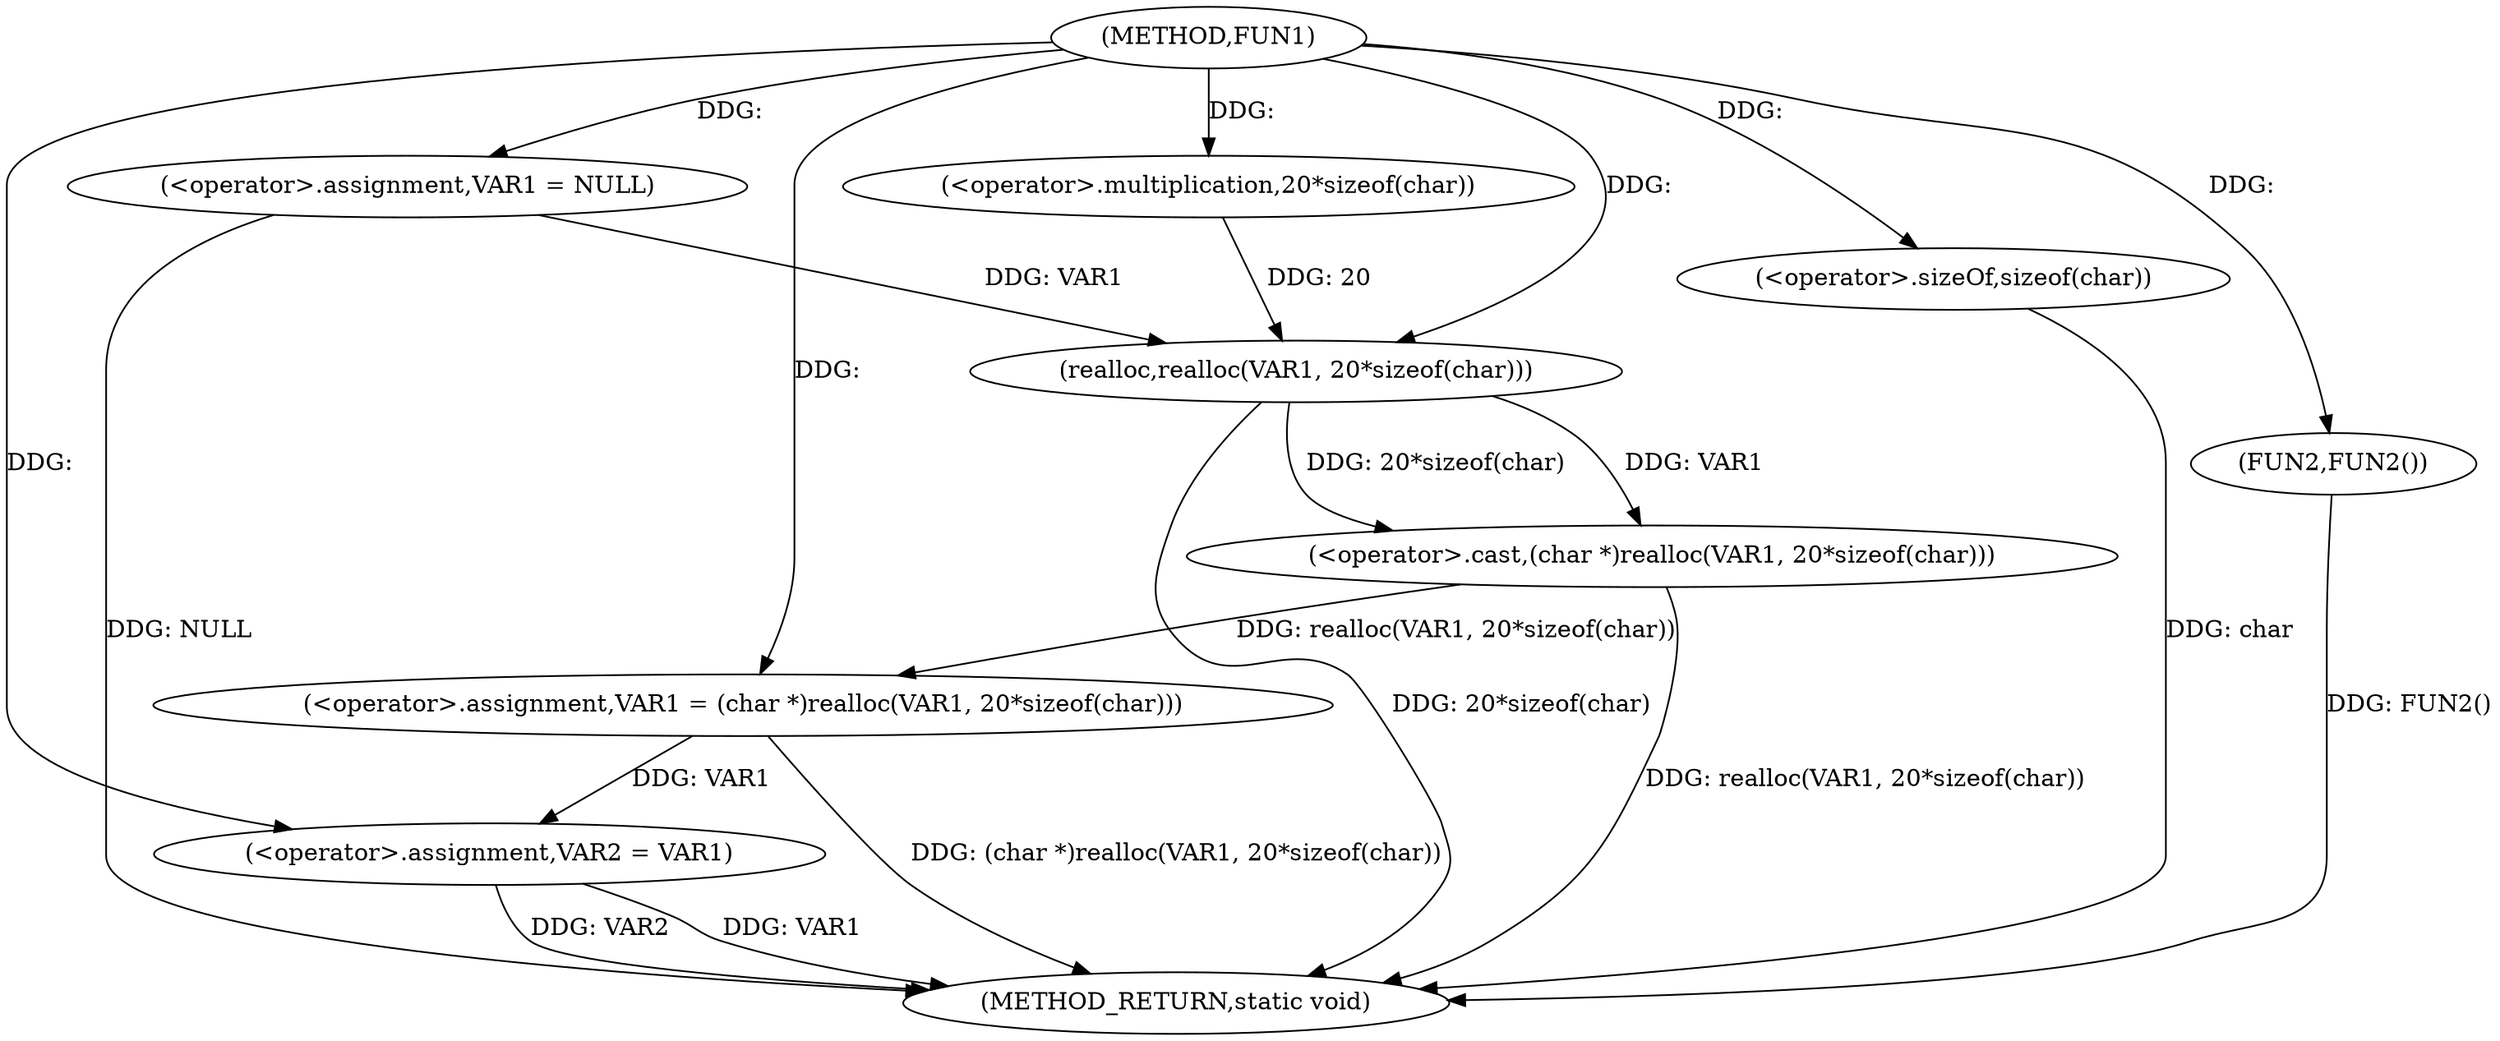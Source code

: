 digraph FUN1 {  
"1000100" [label = "(METHOD,FUN1)" ]
"1000120" [label = "(METHOD_RETURN,static void)" ]
"1000103" [label = "(<operator>.assignment,VAR1 = NULL)" ]
"1000106" [label = "(<operator>.assignment,VAR1 = (char *)realloc(VAR1, 20*sizeof(char)))" ]
"1000108" [label = "(<operator>.cast,(char *)realloc(VAR1, 20*sizeof(char)))" ]
"1000110" [label = "(realloc,realloc(VAR1, 20*sizeof(char)))" ]
"1000112" [label = "(<operator>.multiplication,20*sizeof(char))" ]
"1000114" [label = "(<operator>.sizeOf,sizeof(char))" ]
"1000116" [label = "(<operator>.assignment,VAR2 = VAR1)" ]
"1000119" [label = "(FUN2,FUN2())" ]
  "1000116" -> "1000120"  [ label = "DDG: VAR2"] 
  "1000106" -> "1000120"  [ label = "DDG: (char *)realloc(VAR1, 20*sizeof(char))"] 
  "1000103" -> "1000120"  [ label = "DDG: NULL"] 
  "1000114" -> "1000120"  [ label = "DDG: char"] 
  "1000116" -> "1000120"  [ label = "DDG: VAR1"] 
  "1000110" -> "1000120"  [ label = "DDG: 20*sizeof(char)"] 
  "1000108" -> "1000120"  [ label = "DDG: realloc(VAR1, 20*sizeof(char))"] 
  "1000119" -> "1000120"  [ label = "DDG: FUN2()"] 
  "1000100" -> "1000103"  [ label = "DDG: "] 
  "1000108" -> "1000106"  [ label = "DDG: realloc(VAR1, 20*sizeof(char))"] 
  "1000100" -> "1000106"  [ label = "DDG: "] 
  "1000110" -> "1000108"  [ label = "DDG: VAR1"] 
  "1000110" -> "1000108"  [ label = "DDG: 20*sizeof(char)"] 
  "1000103" -> "1000110"  [ label = "DDG: VAR1"] 
  "1000100" -> "1000110"  [ label = "DDG: "] 
  "1000112" -> "1000110"  [ label = "DDG: 20"] 
  "1000100" -> "1000112"  [ label = "DDG: "] 
  "1000100" -> "1000114"  [ label = "DDG: "] 
  "1000106" -> "1000116"  [ label = "DDG: VAR1"] 
  "1000100" -> "1000116"  [ label = "DDG: "] 
  "1000100" -> "1000119"  [ label = "DDG: "] 
}
